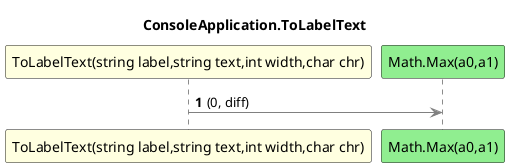 @startuml ConsoleApplication.ToLabelText
title ConsoleApplication.ToLabelText
participant "ToLabelText(string label,string text,int width,char chr)" as ToLabelText_p0_p1_p2_p3 #LightYellow
participant "Math.Max(a0,a1)" as Math_Max_a0_a1 #LightGreen
autonumber
ToLabelText_p0_p1_p2_p3 -[#grey]> Math_Max_a0_a1 : (0, diff)
@enduml
